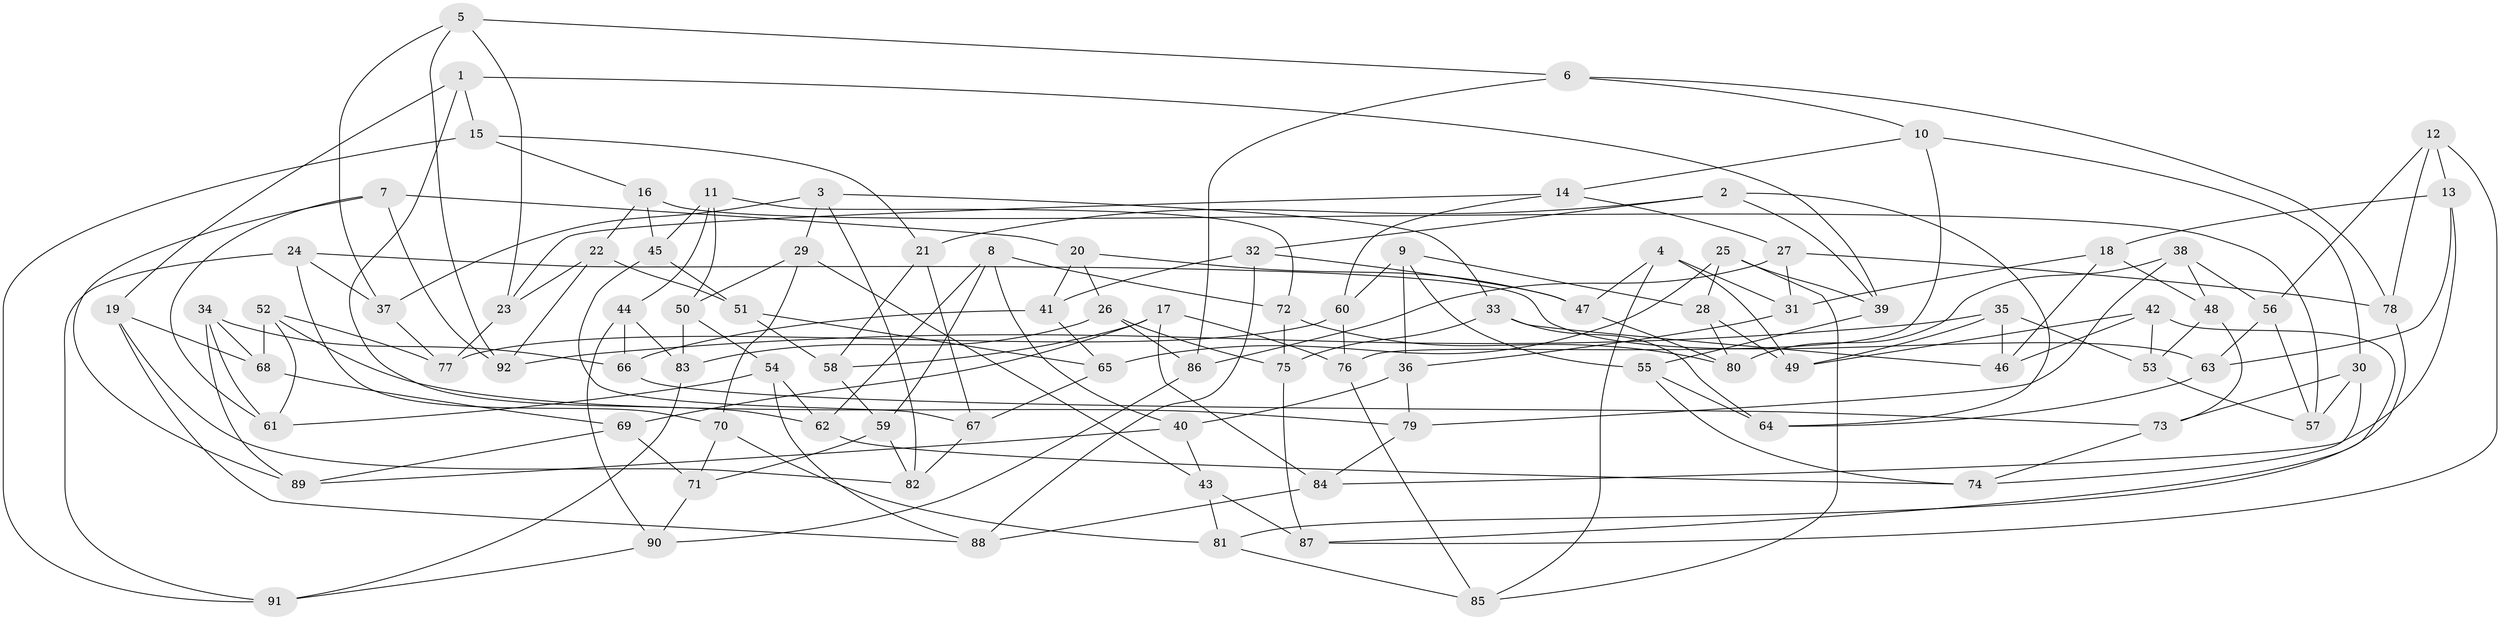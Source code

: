 // coarse degree distribution, {6: 0.6923076923076923, 4: 0.23076923076923078, 5: 0.07692307692307693}
// Generated by graph-tools (version 1.1) at 2025/52/02/27/25 19:52:31]
// undirected, 92 vertices, 184 edges
graph export_dot {
graph [start="1"]
  node [color=gray90,style=filled];
  1;
  2;
  3;
  4;
  5;
  6;
  7;
  8;
  9;
  10;
  11;
  12;
  13;
  14;
  15;
  16;
  17;
  18;
  19;
  20;
  21;
  22;
  23;
  24;
  25;
  26;
  27;
  28;
  29;
  30;
  31;
  32;
  33;
  34;
  35;
  36;
  37;
  38;
  39;
  40;
  41;
  42;
  43;
  44;
  45;
  46;
  47;
  48;
  49;
  50;
  51;
  52;
  53;
  54;
  55;
  56;
  57;
  58;
  59;
  60;
  61;
  62;
  63;
  64;
  65;
  66;
  67;
  68;
  69;
  70;
  71;
  72;
  73;
  74;
  75;
  76;
  77;
  78;
  79;
  80;
  81;
  82;
  83;
  84;
  85;
  86;
  87;
  88;
  89;
  90;
  91;
  92;
  1 -- 19;
  1 -- 62;
  1 -- 39;
  1 -- 15;
  2 -- 21;
  2 -- 32;
  2 -- 39;
  2 -- 64;
  3 -- 33;
  3 -- 82;
  3 -- 37;
  3 -- 29;
  4 -- 49;
  4 -- 47;
  4 -- 31;
  4 -- 85;
  5 -- 6;
  5 -- 92;
  5 -- 23;
  5 -- 37;
  6 -- 78;
  6 -- 86;
  6 -- 10;
  7 -- 20;
  7 -- 89;
  7 -- 92;
  7 -- 61;
  8 -- 59;
  8 -- 62;
  8 -- 40;
  8 -- 72;
  9 -- 55;
  9 -- 36;
  9 -- 60;
  9 -- 28;
  10 -- 30;
  10 -- 14;
  10 -- 76;
  11 -- 50;
  11 -- 44;
  11 -- 72;
  11 -- 45;
  12 -- 13;
  12 -- 87;
  12 -- 56;
  12 -- 78;
  13 -- 63;
  13 -- 84;
  13 -- 18;
  14 -- 60;
  14 -- 23;
  14 -- 27;
  15 -- 91;
  15 -- 21;
  15 -- 16;
  16 -- 22;
  16 -- 57;
  16 -- 45;
  17 -- 76;
  17 -- 58;
  17 -- 84;
  17 -- 69;
  18 -- 31;
  18 -- 48;
  18 -- 46;
  19 -- 82;
  19 -- 88;
  19 -- 68;
  20 -- 41;
  20 -- 47;
  20 -- 26;
  21 -- 58;
  21 -- 67;
  22 -- 92;
  22 -- 51;
  22 -- 23;
  23 -- 77;
  24 -- 70;
  24 -- 63;
  24 -- 37;
  24 -- 91;
  25 -- 39;
  25 -- 28;
  25 -- 85;
  25 -- 65;
  26 -- 86;
  26 -- 75;
  26 -- 83;
  27 -- 78;
  27 -- 31;
  27 -- 86;
  28 -- 80;
  28 -- 49;
  29 -- 50;
  29 -- 70;
  29 -- 43;
  30 -- 73;
  30 -- 57;
  30 -- 74;
  31 -- 36;
  32 -- 88;
  32 -- 41;
  32 -- 47;
  33 -- 64;
  33 -- 75;
  33 -- 46;
  34 -- 89;
  34 -- 61;
  34 -- 68;
  34 -- 66;
  35 -- 53;
  35 -- 92;
  35 -- 46;
  35 -- 49;
  36 -- 79;
  36 -- 40;
  37 -- 77;
  38 -- 48;
  38 -- 80;
  38 -- 56;
  38 -- 79;
  39 -- 55;
  40 -- 43;
  40 -- 89;
  41 -- 66;
  41 -- 65;
  42 -- 87;
  42 -- 53;
  42 -- 46;
  42 -- 49;
  43 -- 87;
  43 -- 81;
  44 -- 90;
  44 -- 83;
  44 -- 66;
  45 -- 67;
  45 -- 51;
  47 -- 80;
  48 -- 73;
  48 -- 53;
  50 -- 83;
  50 -- 54;
  51 -- 58;
  51 -- 65;
  52 -- 77;
  52 -- 68;
  52 -- 61;
  52 -- 79;
  53 -- 57;
  54 -- 88;
  54 -- 61;
  54 -- 62;
  55 -- 64;
  55 -- 74;
  56 -- 63;
  56 -- 57;
  58 -- 59;
  59 -- 71;
  59 -- 82;
  60 -- 76;
  60 -- 77;
  62 -- 74;
  63 -- 64;
  65 -- 67;
  66 -- 73;
  67 -- 82;
  68 -- 69;
  69 -- 71;
  69 -- 89;
  70 -- 81;
  70 -- 71;
  71 -- 90;
  72 -- 75;
  72 -- 80;
  73 -- 74;
  75 -- 87;
  76 -- 85;
  78 -- 81;
  79 -- 84;
  81 -- 85;
  83 -- 91;
  84 -- 88;
  86 -- 90;
  90 -- 91;
}
